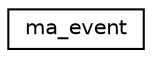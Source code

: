 digraph "Graphical Class Hierarchy"
{
 // LATEX_PDF_SIZE
  edge [fontname="Helvetica",fontsize="10",labelfontname="Helvetica",labelfontsize="10"];
  node [fontname="Helvetica",fontsize="10",shape=record];
  rankdir="LR";
  Node0 [label="ma_event",height=0.2,width=0.4,color="black", fillcolor="white", style="filled",URL="$structma__event.html",tooltip=" "];
}
